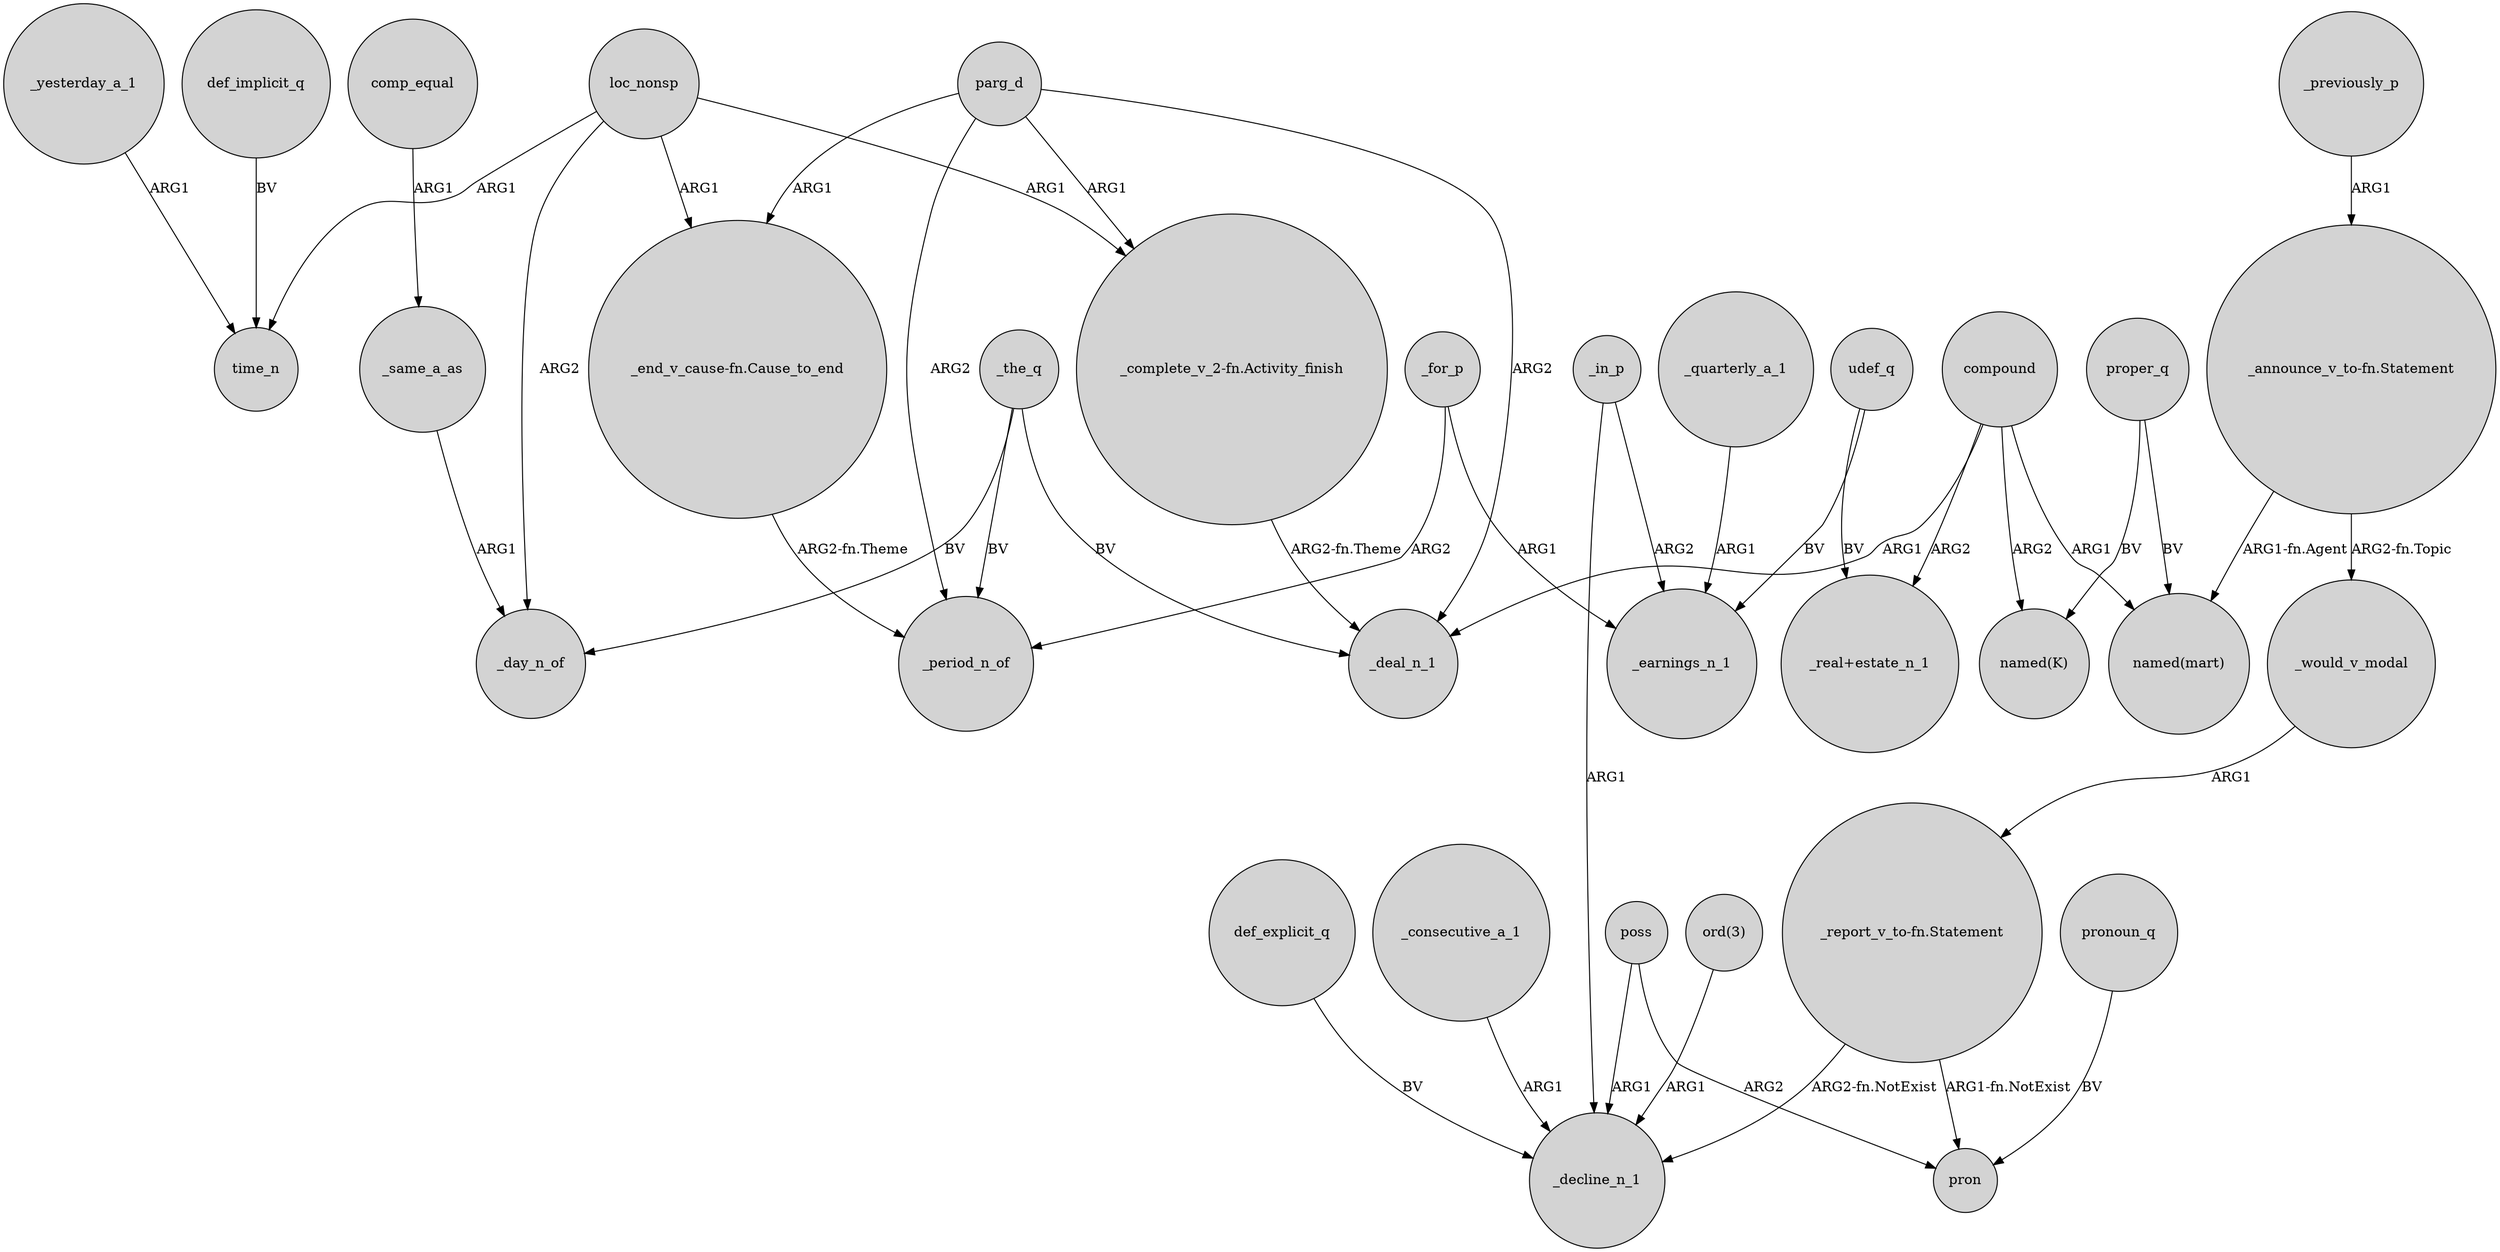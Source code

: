 digraph {
	node [shape=circle style=filled]
	_yesterday_a_1 -> time_n [label=ARG1]
	_would_v_modal -> "_report_v_to-fn.Statement" [label=ARG1]
	"_announce_v_to-fn.Statement" -> "named(mart)" [label="ARG1-fn.Agent"]
	poss -> pron [label=ARG2]
	compound -> _deal_n_1 [label=ARG1]
	_the_q -> _deal_n_1 [label=BV]
	udef_q -> _earnings_n_1 [label=BV]
	"_report_v_to-fn.Statement" -> _decline_n_1 [label="ARG2-fn.NotExist"]
	_same_a_as -> _day_n_of [label=ARG1]
	_for_p -> _period_n_of [label=ARG2]
	loc_nonsp -> time_n [label=ARG1]
	"_report_v_to-fn.Statement" -> pron [label="ARG1-fn.NotExist"]
	compound -> "_real+estate_n_1" [label=ARG2]
	compound -> "named(mart)" [label=ARG1]
	_previously_p -> "_announce_v_to-fn.Statement" [label=ARG1]
	_quarterly_a_1 -> _earnings_n_1 [label=ARG1]
	_the_q -> _period_n_of [label=BV]
	pronoun_q -> pron [label=BV]
	_the_q -> _day_n_of [label=BV]
	loc_nonsp -> "_complete_v_2-fn.Activity_finish" [label=ARG1]
	parg_d -> _period_n_of [label=ARG2]
	comp_equal -> _same_a_as [label=ARG1]
	loc_nonsp -> "_end_v_cause-fn.Cause_to_end" [label=ARG1]
	parg_d -> "_end_v_cause-fn.Cause_to_end" [label=ARG1]
	_for_p -> _earnings_n_1 [label=ARG1]
	udef_q -> "_real+estate_n_1" [label=BV]
	def_explicit_q -> _decline_n_1 [label=BV]
	_in_p -> _decline_n_1 [label=ARG1]
	poss -> _decline_n_1 [label=ARG1]
	"ord(3)" -> _decline_n_1 [label=ARG1]
	proper_q -> "named(K)" [label=BV]
	parg_d -> "_complete_v_2-fn.Activity_finish" [label=ARG1]
	parg_d -> _deal_n_1 [label=ARG2]
	"_end_v_cause-fn.Cause_to_end" -> _period_n_of [label="ARG2-fn.Theme"]
	loc_nonsp -> _day_n_of [label=ARG2]
	"_complete_v_2-fn.Activity_finish" -> _deal_n_1 [label="ARG2-fn.Theme"]
	compound -> "named(K)" [label=ARG2]
	"_announce_v_to-fn.Statement" -> _would_v_modal [label="ARG2-fn.Topic"]
	proper_q -> "named(mart)" [label=BV]
	_consecutive_a_1 -> _decline_n_1 [label=ARG1]
	def_implicit_q -> time_n [label=BV]
	_in_p -> _earnings_n_1 [label=ARG2]
}
